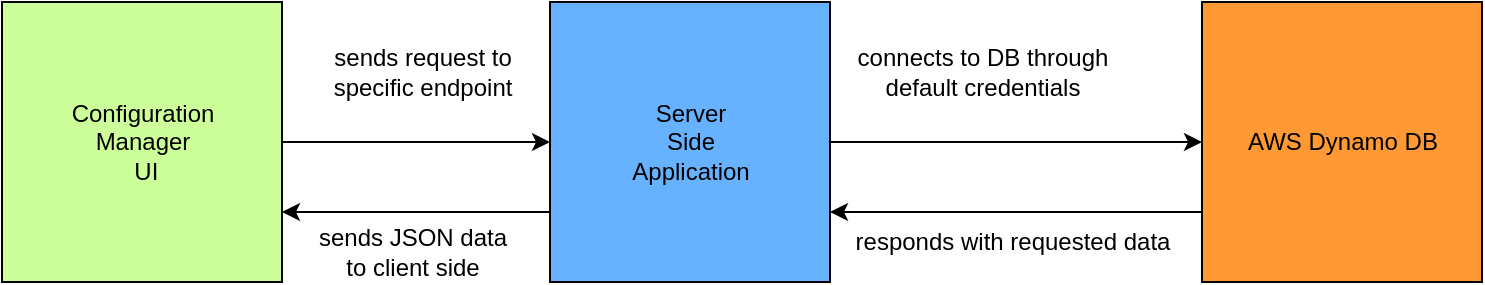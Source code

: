 <mxfile version="17.2.1" type="device"><diagram id="NmmQdfFvI3Mf2zCxb0bP" name="Page-1"><mxGraphModel dx="1038" dy="547" grid="1" gridSize="10" guides="1" tooltips="1" connect="1" arrows="1" fold="1" page="1" pageScale="1" pageWidth="850" pageHeight="1100" math="0" shadow="0"><root><mxCell id="0"/><mxCell id="1" parent="0"/><mxCell id="m0zcQJPbY1zx6Xc-bNqN-17" style="edgeStyle=orthogonalEdgeStyle;rounded=0;orthogonalLoop=1;jettySize=auto;html=1;exitX=1;exitY=0.5;exitDx=0;exitDy=0;entryX=0;entryY=0.5;entryDx=0;entryDy=0;" edge="1" parent="1" source="m0zcQJPbY1zx6Xc-bNqN-2" target="m0zcQJPbY1zx6Xc-bNqN-4"><mxGeometry relative="1" as="geometry"/></mxCell><mxCell id="m0zcQJPbY1zx6Xc-bNqN-19" style="edgeStyle=orthogonalEdgeStyle;rounded=0;orthogonalLoop=1;jettySize=auto;html=1;exitX=0;exitY=0.75;exitDx=0;exitDy=0;entryX=1;entryY=0.75;entryDx=0;entryDy=0;" edge="1" parent="1" source="m0zcQJPbY1zx6Xc-bNqN-2" target="m0zcQJPbY1zx6Xc-bNqN-6"><mxGeometry relative="1" as="geometry"/></mxCell><mxCell id="m0zcQJPbY1zx6Xc-bNqN-2" value="" style="whiteSpace=wrap;html=1;aspect=fixed;fillColor=#66B2FF;" vertex="1" parent="1"><mxGeometry x="294" y="390" width="140" height="140" as="geometry"/></mxCell><mxCell id="m0zcQJPbY1zx6Xc-bNqN-3" value="Server&lt;br&gt;Side&lt;br&gt;Application" style="text;html=1;resizable=0;autosize=1;align=center;verticalAlign=middle;points=[];fillColor=none;strokeColor=none;rounded=0;" vertex="1" parent="1"><mxGeometry x="329" y="435" width="70" height="50" as="geometry"/></mxCell><mxCell id="m0zcQJPbY1zx6Xc-bNqN-14" style="edgeStyle=orthogonalEdgeStyle;rounded=0;orthogonalLoop=1;jettySize=auto;html=1;exitX=0;exitY=0.75;exitDx=0;exitDy=0;entryX=1;entryY=0.75;entryDx=0;entryDy=0;" edge="1" parent="1" source="m0zcQJPbY1zx6Xc-bNqN-4" target="m0zcQJPbY1zx6Xc-bNqN-2"><mxGeometry relative="1" as="geometry"/></mxCell><mxCell id="m0zcQJPbY1zx6Xc-bNqN-4" value="" style="whiteSpace=wrap;html=1;aspect=fixed;fillColor=#FF9933;" vertex="1" parent="1"><mxGeometry x="620" y="390" width="140" height="140" as="geometry"/></mxCell><mxCell id="m0zcQJPbY1zx6Xc-bNqN-5" value="AWS Dynamo DB" style="text;html=1;resizable=0;autosize=1;align=center;verticalAlign=middle;points=[];fillColor=none;strokeColor=none;rounded=0;" vertex="1" parent="1"><mxGeometry x="635" y="450" width="110" height="20" as="geometry"/></mxCell><mxCell id="m0zcQJPbY1zx6Xc-bNqN-6" value="" style="whiteSpace=wrap;html=1;aspect=fixed;fillColor=#CCFF99;" vertex="1" parent="1"><mxGeometry x="20" y="390" width="140" height="140" as="geometry"/></mxCell><mxCell id="m0zcQJPbY1zx6Xc-bNqN-25" style="edgeStyle=orthogonalEdgeStyle;rounded=0;orthogonalLoop=1;jettySize=auto;html=1;exitX=1;exitY=0.5;exitDx=0;exitDy=0;" edge="1" parent="1" source="m0zcQJPbY1zx6Xc-bNqN-6" target="m0zcQJPbY1zx6Xc-bNqN-2"><mxGeometry relative="1" as="geometry"><mxPoint x="170" y="460" as="sourcePoint"/></mxGeometry></mxCell><mxCell id="m0zcQJPbY1zx6Xc-bNqN-7" value="Configuration &lt;br&gt;Manager&lt;br&gt;&amp;nbsp;UI" style="text;html=1;resizable=0;autosize=1;align=center;verticalAlign=middle;points=[];fillColor=none;strokeColor=none;rounded=0;" vertex="1" parent="1"><mxGeometry x="45" y="435" width="90" height="50" as="geometry"/></mxCell><mxCell id="m0zcQJPbY1zx6Xc-bNqN-10" value="sends request to&lt;br&gt;specific endpoint" style="text;html=1;resizable=0;autosize=1;align=center;verticalAlign=middle;points=[];fillColor=none;strokeColor=none;rounded=0;" vertex="1" parent="1"><mxGeometry x="180" y="410" width="100" height="30" as="geometry"/></mxCell><mxCell id="m0zcQJPbY1zx6Xc-bNqN-12" value="connects to DB through&lt;br&gt;default credentials" style="text;html=1;resizable=0;autosize=1;align=center;verticalAlign=middle;points=[];fillColor=none;strokeColor=none;rounded=0;" vertex="1" parent="1"><mxGeometry x="440" y="410" width="140" height="30" as="geometry"/></mxCell><mxCell id="m0zcQJPbY1zx6Xc-bNqN-15" value="responds with requested data" style="text;html=1;resizable=0;autosize=1;align=center;verticalAlign=middle;points=[];fillColor=none;strokeColor=none;rounded=0;" vertex="1" parent="1"><mxGeometry x="440" y="500" width="170" height="20" as="geometry"/></mxCell><mxCell id="m0zcQJPbY1zx6Xc-bNqN-26" value="sends JSON data&lt;br&gt;to client side" style="text;html=1;resizable=0;autosize=1;align=center;verticalAlign=middle;points=[];fillColor=none;strokeColor=none;rounded=0;" vertex="1" parent="1"><mxGeometry x="170" y="500" width="110" height="30" as="geometry"/></mxCell></root></mxGraphModel></diagram></mxfile>